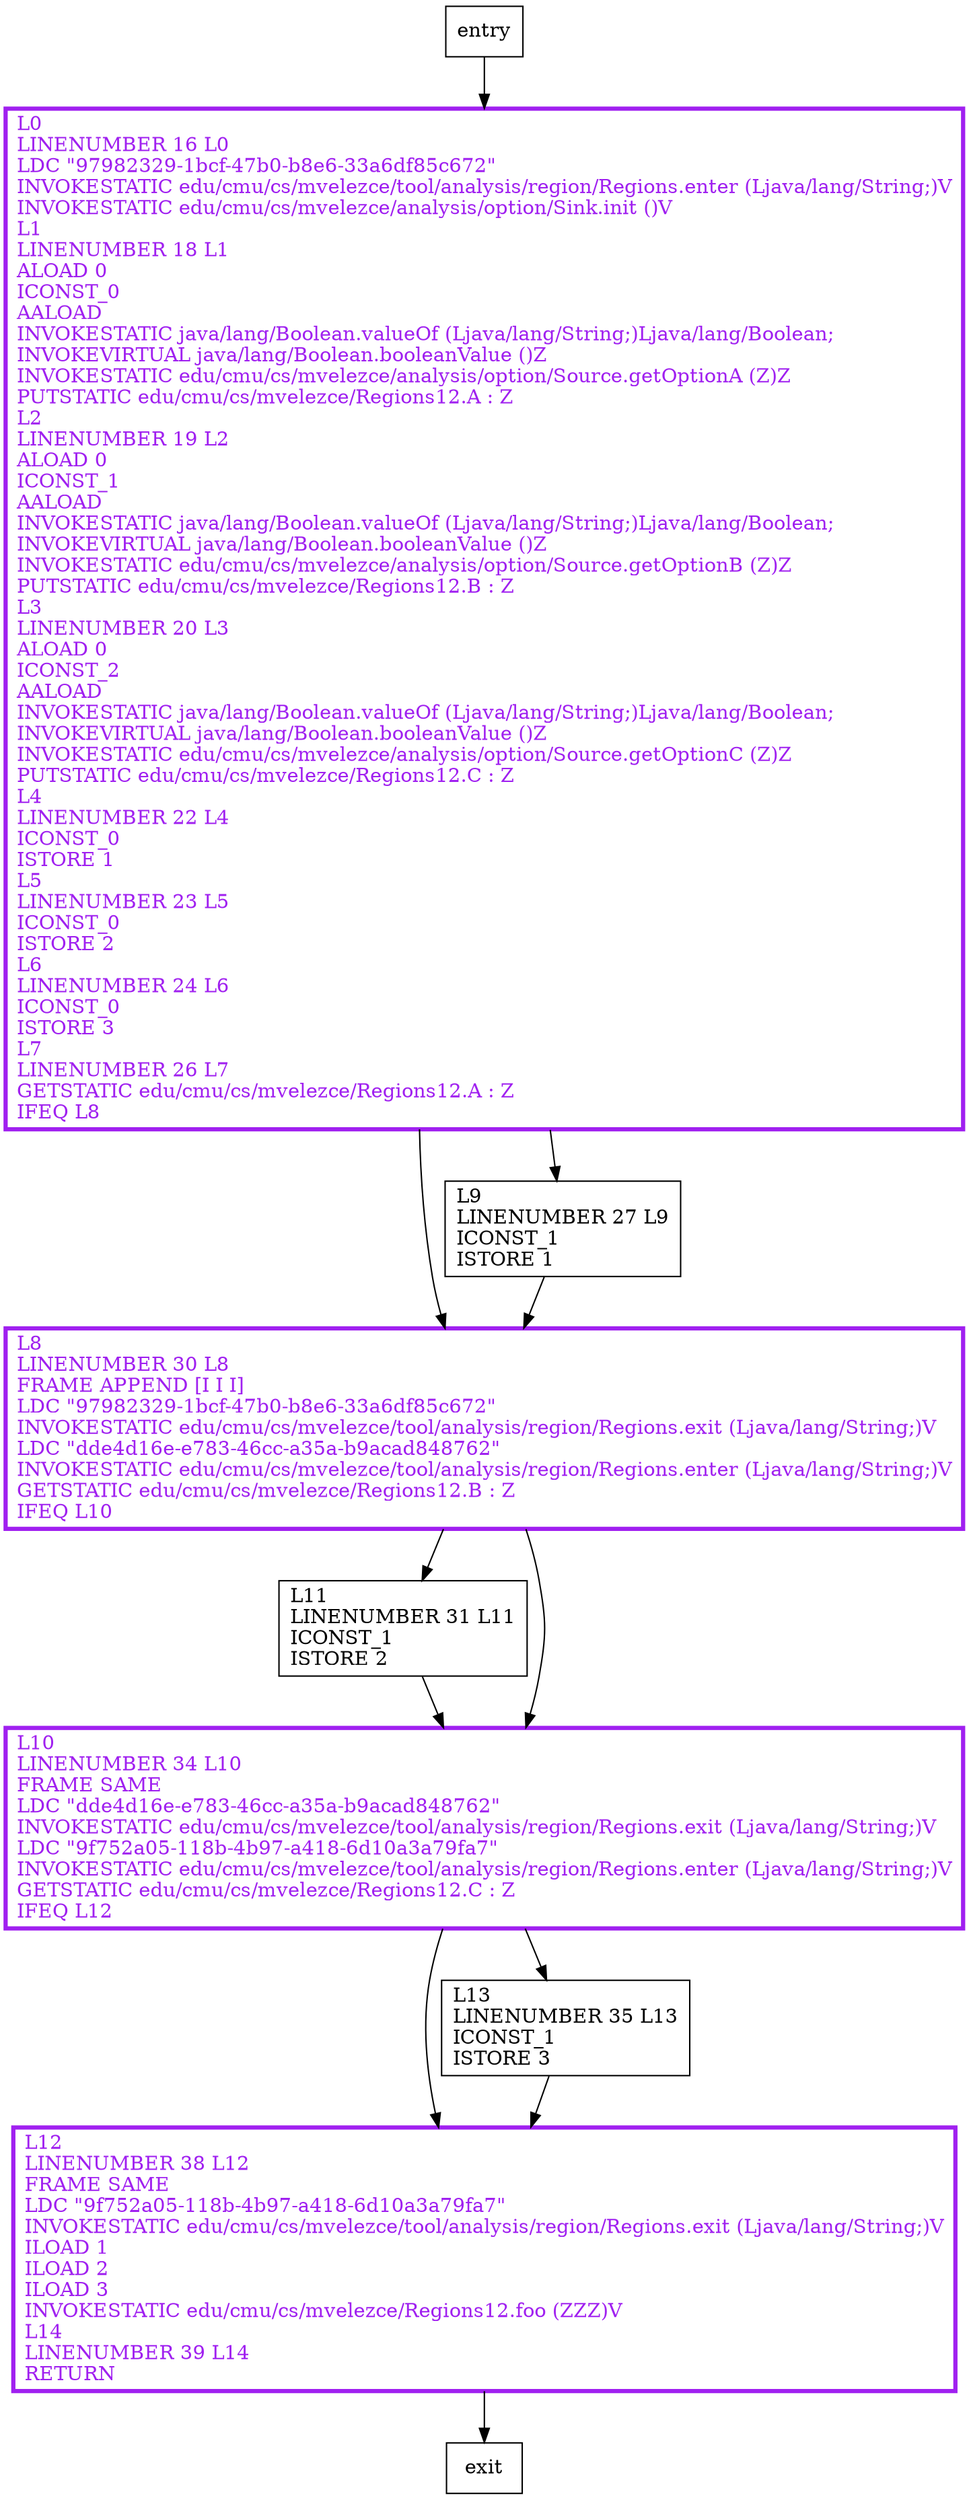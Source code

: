 digraph main {
node [shape=record];
1933329999 [label="L8\lLINENUMBER 30 L8\lFRAME APPEND [I I I]\lLDC \"97982329-1bcf-47b0-b8e6-33a6df85c672\"\lINVOKESTATIC edu/cmu/cs/mvelezce/tool/analysis/region/Regions.exit (Ljava/lang/String;)V\lLDC \"dde4d16e-e783-46cc-a35a-b9acad848762\"\lINVOKESTATIC edu/cmu/cs/mvelezce/tool/analysis/region/Regions.enter (Ljava/lang/String;)V\lGETSTATIC edu/cmu/cs/mvelezce/Regions12.B : Z\lIFEQ L10\l"];
1193749715 [label="L9\lLINENUMBER 27 L9\lICONST_1\lISTORE 1\l"];
854719230 [label="L11\lLINENUMBER 31 L11\lICONST_1\lISTORE 2\l"];
403388441 [label="L0\lLINENUMBER 16 L0\lLDC \"97982329-1bcf-47b0-b8e6-33a6df85c672\"\lINVOKESTATIC edu/cmu/cs/mvelezce/tool/analysis/region/Regions.enter (Ljava/lang/String;)V\lINVOKESTATIC edu/cmu/cs/mvelezce/analysis/option/Sink.init ()V\lL1\lLINENUMBER 18 L1\lALOAD 0\lICONST_0\lAALOAD\lINVOKESTATIC java/lang/Boolean.valueOf (Ljava/lang/String;)Ljava/lang/Boolean;\lINVOKEVIRTUAL java/lang/Boolean.booleanValue ()Z\lINVOKESTATIC edu/cmu/cs/mvelezce/analysis/option/Source.getOptionA (Z)Z\lPUTSTATIC edu/cmu/cs/mvelezce/Regions12.A : Z\lL2\lLINENUMBER 19 L2\lALOAD 0\lICONST_1\lAALOAD\lINVOKESTATIC java/lang/Boolean.valueOf (Ljava/lang/String;)Ljava/lang/Boolean;\lINVOKEVIRTUAL java/lang/Boolean.booleanValue ()Z\lINVOKESTATIC edu/cmu/cs/mvelezce/analysis/option/Source.getOptionB (Z)Z\lPUTSTATIC edu/cmu/cs/mvelezce/Regions12.B : Z\lL3\lLINENUMBER 20 L3\lALOAD 0\lICONST_2\lAALOAD\lINVOKESTATIC java/lang/Boolean.valueOf (Ljava/lang/String;)Ljava/lang/Boolean;\lINVOKEVIRTUAL java/lang/Boolean.booleanValue ()Z\lINVOKESTATIC edu/cmu/cs/mvelezce/analysis/option/Source.getOptionC (Z)Z\lPUTSTATIC edu/cmu/cs/mvelezce/Regions12.C : Z\lL4\lLINENUMBER 22 L4\lICONST_0\lISTORE 1\lL5\lLINENUMBER 23 L5\lICONST_0\lISTORE 2\lL6\lLINENUMBER 24 L6\lICONST_0\lISTORE 3\lL7\lLINENUMBER 26 L7\lGETSTATIC edu/cmu/cs/mvelezce/Regions12.A : Z\lIFEQ L8\l"];
594463953 [label="L12\lLINENUMBER 38 L12\lFRAME SAME\lLDC \"9f752a05-118b-4b97-a418-6d10a3a79fa7\"\lINVOKESTATIC edu/cmu/cs/mvelezce/tool/analysis/region/Regions.exit (Ljava/lang/String;)V\lILOAD 1\lILOAD 2\lILOAD 3\lINVOKESTATIC edu/cmu/cs/mvelezce/Regions12.foo (ZZZ)V\lL14\lLINENUMBER 39 L14\lRETURN\l"];
1565601243 [label="L13\lLINENUMBER 35 L13\lICONST_1\lISTORE 3\l"];
1945886568 [label="L10\lLINENUMBER 34 L10\lFRAME SAME\lLDC \"dde4d16e-e783-46cc-a35a-b9acad848762\"\lINVOKESTATIC edu/cmu/cs/mvelezce/tool/analysis/region/Regions.exit (Ljava/lang/String;)V\lLDC \"9f752a05-118b-4b97-a418-6d10a3a79fa7\"\lINVOKESTATIC edu/cmu/cs/mvelezce/tool/analysis/region/Regions.enter (Ljava/lang/String;)V\lGETSTATIC edu/cmu/cs/mvelezce/Regions12.C : Z\lIFEQ L12\l"];
entry;
exit;
1933329999 -> 854719230;
1933329999 -> 1945886568;
entry -> 403388441;
1193749715 -> 1933329999;
854719230 -> 1945886568;
403388441 -> 1933329999;
403388441 -> 1193749715;
594463953 -> exit;
1565601243 -> 594463953;
1945886568 -> 594463953;
1945886568 -> 1565601243;
1933329999[fontcolor="purple", penwidth=3, color="purple"];
403388441[fontcolor="purple", penwidth=3, color="purple"];
594463953[fontcolor="purple", penwidth=3, color="purple"];
1945886568[fontcolor="purple", penwidth=3, color="purple"];
}
